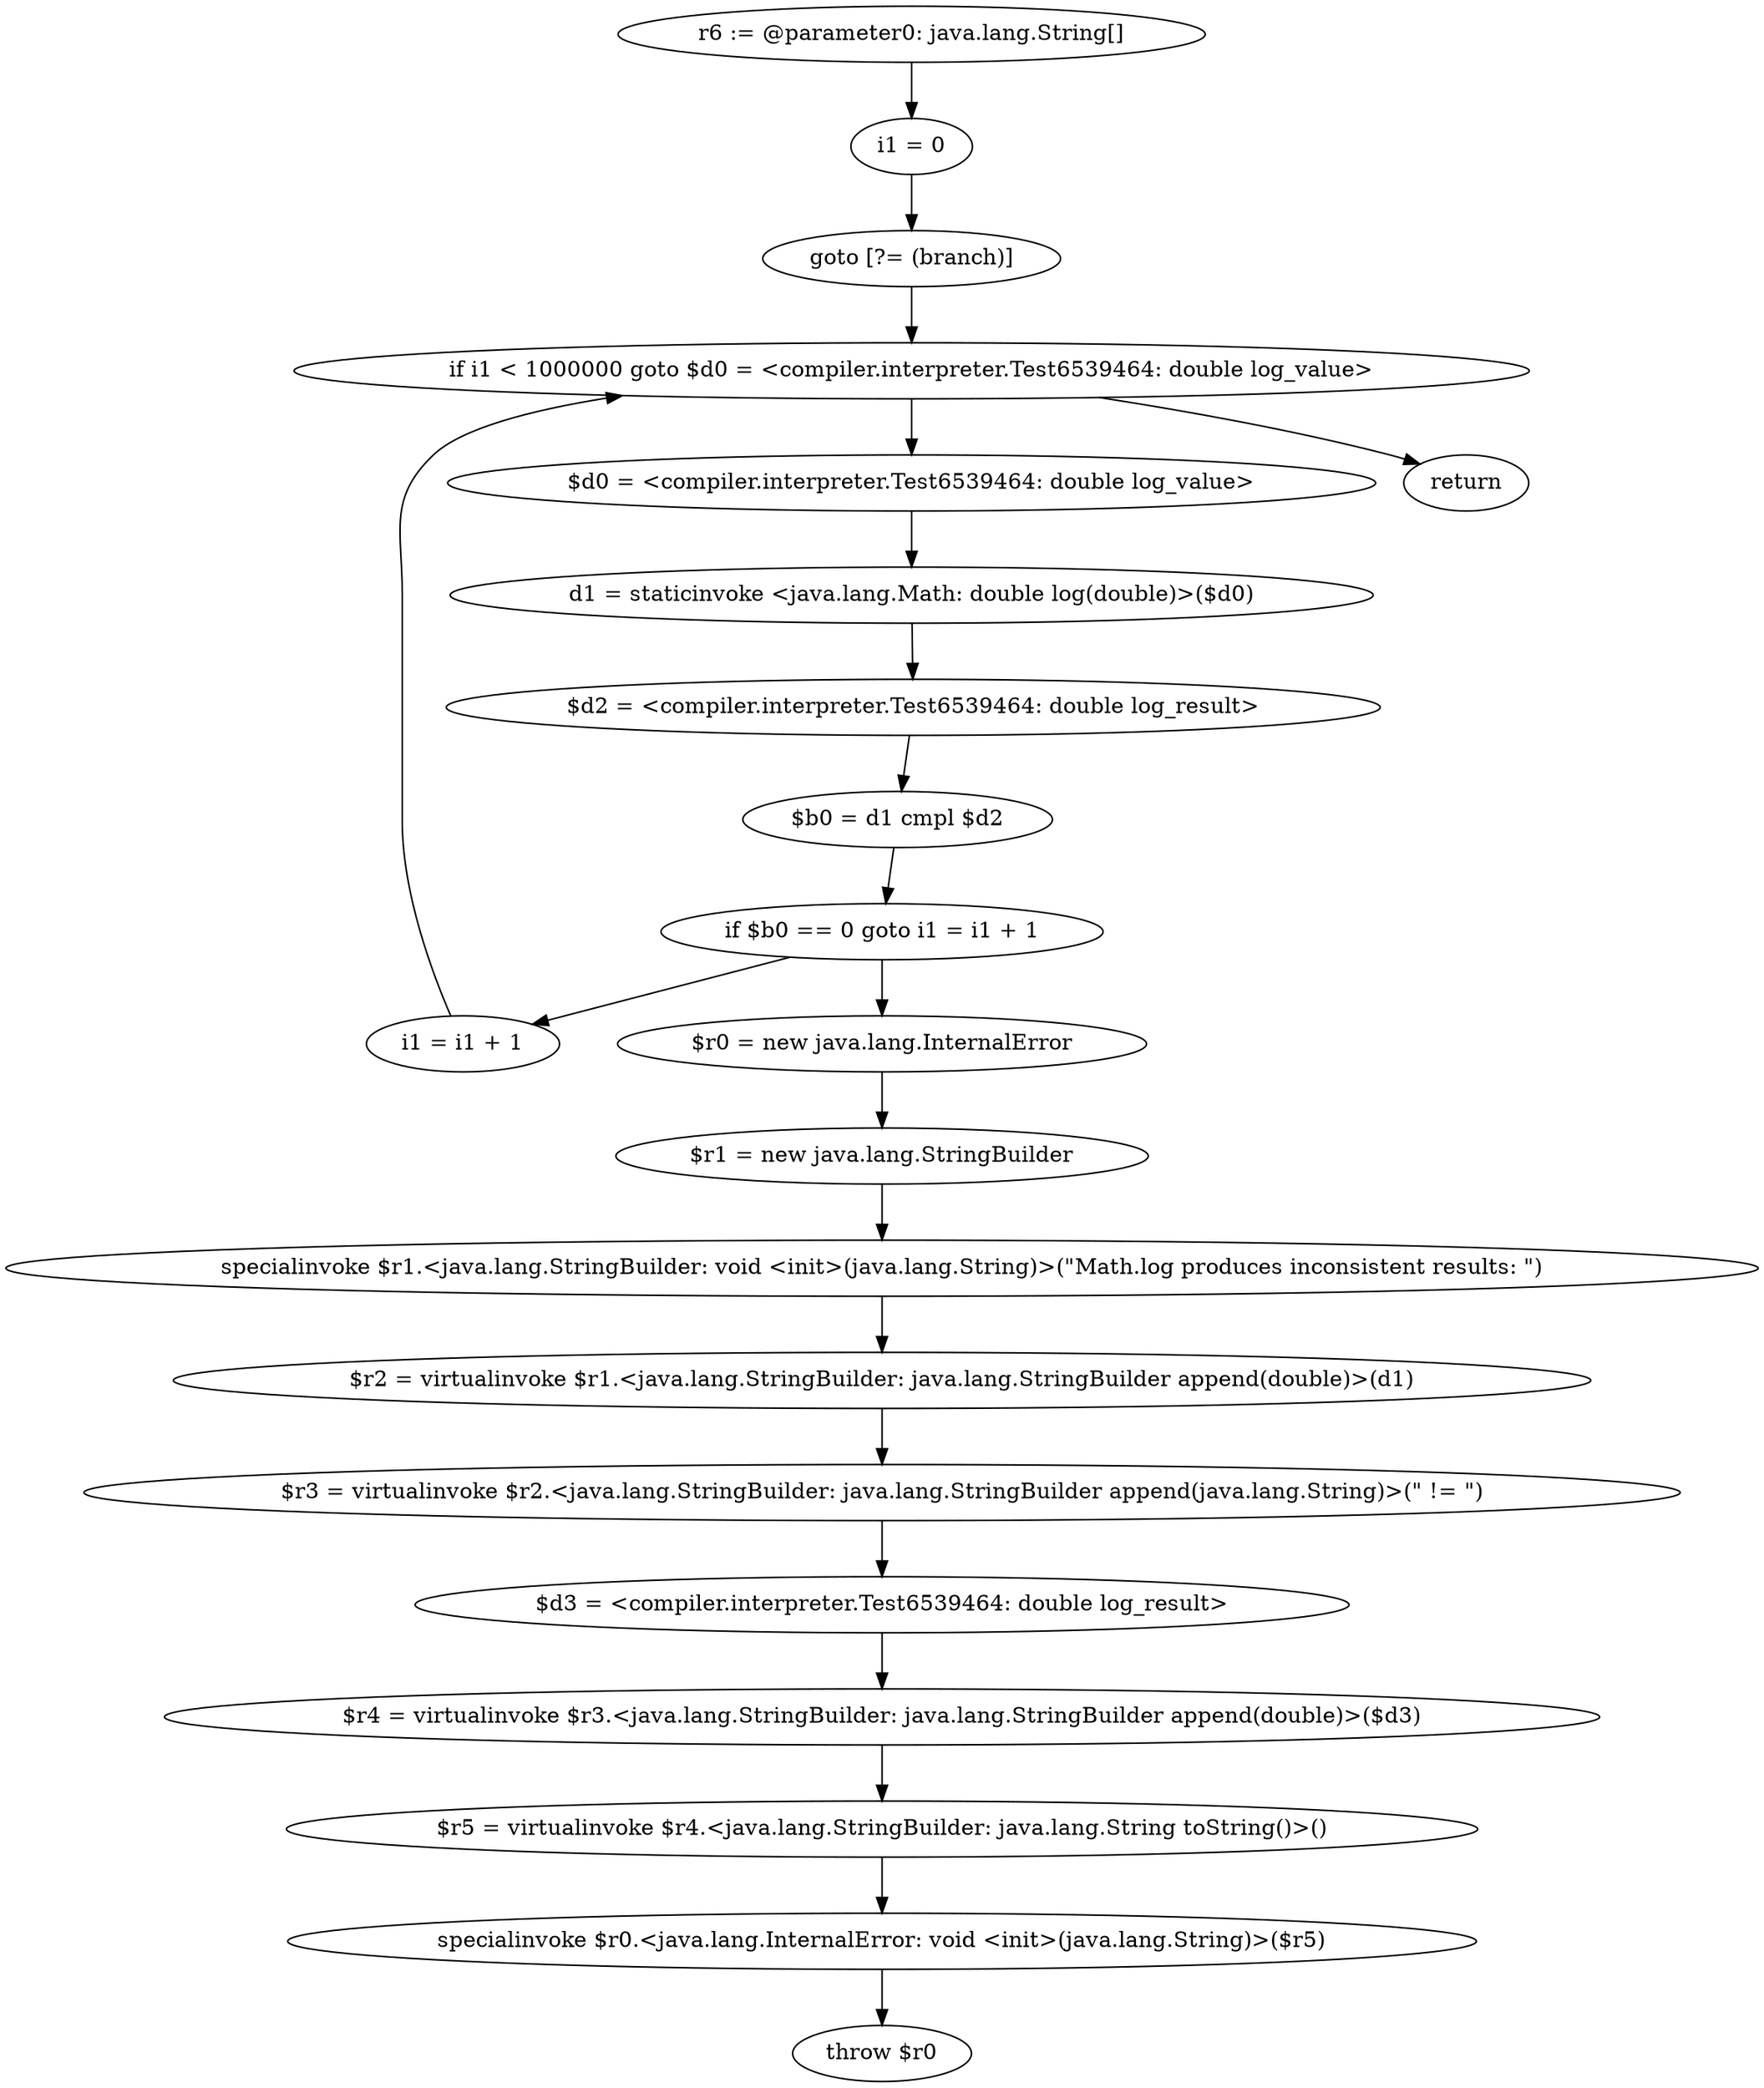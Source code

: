 digraph "unitGraph" {
    "r6 := @parameter0: java.lang.String[]"
    "i1 = 0"
    "goto [?= (branch)]"
    "$d0 = <compiler.interpreter.Test6539464: double log_value>"
    "d1 = staticinvoke <java.lang.Math: double log(double)>($d0)"
    "$d2 = <compiler.interpreter.Test6539464: double log_result>"
    "$b0 = d1 cmpl $d2"
    "if $b0 == 0 goto i1 = i1 + 1"
    "$r0 = new java.lang.InternalError"
    "$r1 = new java.lang.StringBuilder"
    "specialinvoke $r1.<java.lang.StringBuilder: void <init>(java.lang.String)>(\"Math.log produces inconsistent results: \")"
    "$r2 = virtualinvoke $r1.<java.lang.StringBuilder: java.lang.StringBuilder append(double)>(d1)"
    "$r3 = virtualinvoke $r2.<java.lang.StringBuilder: java.lang.StringBuilder append(java.lang.String)>(\" != \")"
    "$d3 = <compiler.interpreter.Test6539464: double log_result>"
    "$r4 = virtualinvoke $r3.<java.lang.StringBuilder: java.lang.StringBuilder append(double)>($d3)"
    "$r5 = virtualinvoke $r4.<java.lang.StringBuilder: java.lang.String toString()>()"
    "specialinvoke $r0.<java.lang.InternalError: void <init>(java.lang.String)>($r5)"
    "throw $r0"
    "i1 = i1 + 1"
    "if i1 < 1000000 goto $d0 = <compiler.interpreter.Test6539464: double log_value>"
    "return"
    "r6 := @parameter0: java.lang.String[]"->"i1 = 0";
    "i1 = 0"->"goto [?= (branch)]";
    "goto [?= (branch)]"->"if i1 < 1000000 goto $d0 = <compiler.interpreter.Test6539464: double log_value>";
    "$d0 = <compiler.interpreter.Test6539464: double log_value>"->"d1 = staticinvoke <java.lang.Math: double log(double)>($d0)";
    "d1 = staticinvoke <java.lang.Math: double log(double)>($d0)"->"$d2 = <compiler.interpreter.Test6539464: double log_result>";
    "$d2 = <compiler.interpreter.Test6539464: double log_result>"->"$b0 = d1 cmpl $d2";
    "$b0 = d1 cmpl $d2"->"if $b0 == 0 goto i1 = i1 + 1";
    "if $b0 == 0 goto i1 = i1 + 1"->"$r0 = new java.lang.InternalError";
    "if $b0 == 0 goto i1 = i1 + 1"->"i1 = i1 + 1";
    "$r0 = new java.lang.InternalError"->"$r1 = new java.lang.StringBuilder";
    "$r1 = new java.lang.StringBuilder"->"specialinvoke $r1.<java.lang.StringBuilder: void <init>(java.lang.String)>(\"Math.log produces inconsistent results: \")";
    "specialinvoke $r1.<java.lang.StringBuilder: void <init>(java.lang.String)>(\"Math.log produces inconsistent results: \")"->"$r2 = virtualinvoke $r1.<java.lang.StringBuilder: java.lang.StringBuilder append(double)>(d1)";
    "$r2 = virtualinvoke $r1.<java.lang.StringBuilder: java.lang.StringBuilder append(double)>(d1)"->"$r3 = virtualinvoke $r2.<java.lang.StringBuilder: java.lang.StringBuilder append(java.lang.String)>(\" != \")";
    "$r3 = virtualinvoke $r2.<java.lang.StringBuilder: java.lang.StringBuilder append(java.lang.String)>(\" != \")"->"$d3 = <compiler.interpreter.Test6539464: double log_result>";
    "$d3 = <compiler.interpreter.Test6539464: double log_result>"->"$r4 = virtualinvoke $r3.<java.lang.StringBuilder: java.lang.StringBuilder append(double)>($d3)";
    "$r4 = virtualinvoke $r3.<java.lang.StringBuilder: java.lang.StringBuilder append(double)>($d3)"->"$r5 = virtualinvoke $r4.<java.lang.StringBuilder: java.lang.String toString()>()";
    "$r5 = virtualinvoke $r4.<java.lang.StringBuilder: java.lang.String toString()>()"->"specialinvoke $r0.<java.lang.InternalError: void <init>(java.lang.String)>($r5)";
    "specialinvoke $r0.<java.lang.InternalError: void <init>(java.lang.String)>($r5)"->"throw $r0";
    "i1 = i1 + 1"->"if i1 < 1000000 goto $d0 = <compiler.interpreter.Test6539464: double log_value>";
    "if i1 < 1000000 goto $d0 = <compiler.interpreter.Test6539464: double log_value>"->"return";
    "if i1 < 1000000 goto $d0 = <compiler.interpreter.Test6539464: double log_value>"->"$d0 = <compiler.interpreter.Test6539464: double log_value>";
}
